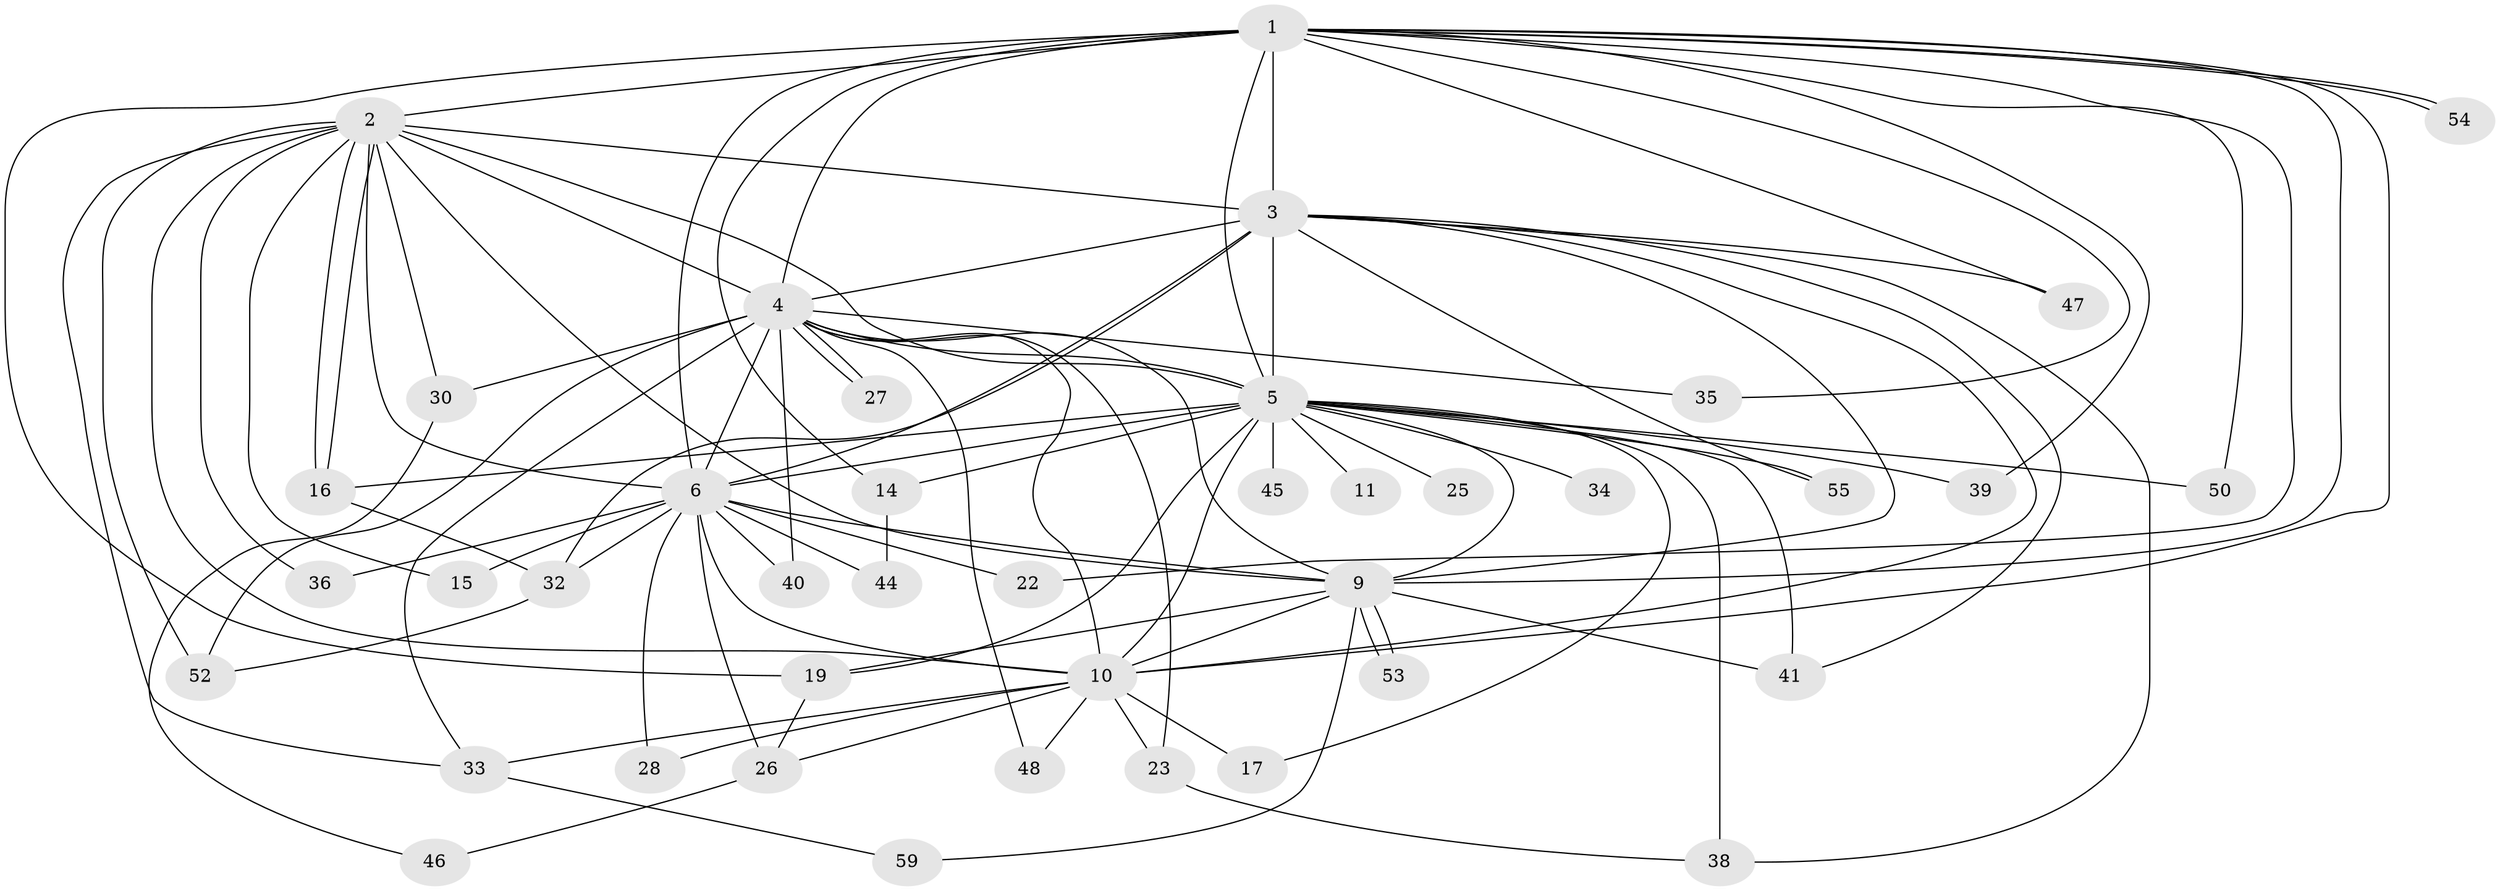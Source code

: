 // Generated by graph-tools (version 1.1) at 2025/51/02/27/25 19:51:47]
// undirected, 41 vertices, 98 edges
graph export_dot {
graph [start="1"]
  node [color=gray90,style=filled];
  1 [super="+21"];
  2 [super="+24"];
  3 [super="+60"];
  4 [super="+12"];
  5 [super="+7"];
  6 [super="+8"];
  9 [super="+31"];
  10 [super="+13"];
  11 [super="+29"];
  14 [super="+43"];
  15;
  16 [super="+20"];
  17 [super="+18"];
  19 [super="+57"];
  22;
  23;
  25;
  26 [super="+37"];
  27;
  28;
  30;
  32 [super="+58"];
  33 [super="+49"];
  34;
  35;
  36;
  38 [super="+51"];
  39;
  40;
  41 [super="+42"];
  44;
  45;
  46;
  47;
  48;
  50;
  52 [super="+56"];
  53;
  54;
  55;
  59;
  1 -- 2;
  1 -- 3;
  1 -- 4 [weight=2];
  1 -- 5 [weight=2];
  1 -- 6 [weight=2];
  1 -- 9;
  1 -- 10 [weight=2];
  1 -- 14 [weight=2];
  1 -- 19;
  1 -- 22;
  1 -- 35;
  1 -- 39;
  1 -- 47;
  1 -- 50;
  1 -- 54;
  1 -- 54;
  2 -- 3 [weight=2];
  2 -- 4;
  2 -- 5 [weight=2];
  2 -- 6 [weight=2];
  2 -- 9;
  2 -- 10;
  2 -- 15;
  2 -- 16;
  2 -- 16;
  2 -- 36;
  2 -- 52;
  2 -- 30;
  2 -- 33;
  3 -- 4 [weight=2];
  3 -- 5 [weight=2];
  3 -- 6 [weight=2];
  3 -- 9 [weight=2];
  3 -- 10;
  3 -- 32;
  3 -- 38;
  3 -- 41;
  3 -- 47;
  3 -- 55;
  4 -- 5 [weight=2];
  4 -- 6 [weight=2];
  4 -- 9;
  4 -- 10;
  4 -- 23;
  4 -- 27;
  4 -- 27;
  4 -- 33;
  4 -- 35;
  4 -- 40;
  4 -- 48;
  4 -- 30;
  4 -- 52;
  5 -- 6 [weight=4];
  5 -- 9 [weight=2];
  5 -- 10 [weight=2];
  5 -- 11 [weight=3];
  5 -- 14;
  5 -- 34 [weight=2];
  5 -- 39;
  5 -- 45 [weight=2];
  5 -- 50;
  5 -- 17 [weight=2];
  5 -- 25;
  5 -- 38;
  5 -- 55;
  5 -- 19;
  5 -- 16;
  5 -- 41;
  6 -- 9 [weight=3];
  6 -- 10 [weight=2];
  6 -- 22;
  6 -- 44;
  6 -- 32;
  6 -- 36;
  6 -- 40;
  6 -- 15;
  6 -- 28;
  6 -- 26;
  9 -- 10;
  9 -- 19;
  9 -- 53;
  9 -- 53;
  9 -- 59;
  9 -- 41;
  10 -- 17;
  10 -- 23;
  10 -- 26;
  10 -- 28;
  10 -- 48;
  10 -- 33;
  14 -- 44;
  16 -- 32;
  19 -- 26;
  23 -- 38;
  26 -- 46;
  30 -- 46;
  32 -- 52;
  33 -- 59;
}
